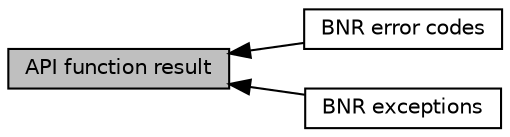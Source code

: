 digraph "API function result"
{
  edge [fontname="Helvetica",fontsize="10",labelfontname="Helvetica",labelfontsize="10"];
  node [fontname="Helvetica",fontsize="10",shape=record];
  rankdir=LR;
  Node0 [label="API function result",height=0.2,width=0.4,color="black", fillcolor="grey75", style="filled", fontcolor="black"];
  Node2 [label="BNR error codes",height=0.2,width=0.4,color="black", fillcolor="white", style="filled",URL="$a00357.html",tooltip="Definitions for error codes raised by the API. "];
  Node1 [label="BNR exceptions",height=0.2,width=0.4,color="black", fillcolor="white", style="filled",URL="$a00356.html",tooltip="Definitions for exceptions raised by the API. "];
  Node0->Node1 [shape=plaintext, dir="back", style="solid"];
  Node0->Node2 [shape=plaintext, dir="back", style="solid"];
}
